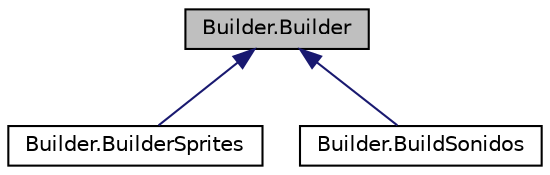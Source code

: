 digraph "Builder.Builder"
{
 // LATEX_PDF_SIZE
  edge [fontname="Helvetica",fontsize="10",labelfontname="Helvetica",labelfontsize="10"];
  node [fontname="Helvetica",fontsize="10",shape=record];
  Node1 [label="Builder.Builder",height=0.2,width=0.4,color="black", fillcolor="grey75", style="filled", fontcolor="black",tooltip=" "];
  Node1 -> Node2 [dir="back",color="midnightblue",fontsize="10",style="solid",fontname="Helvetica"];
  Node2 [label="Builder.BuilderSprites",height=0.2,width=0.4,color="black", fillcolor="white", style="filled",URL="$class_builder_1_1_builder_sprites.html",tooltip=" "];
  Node1 -> Node3 [dir="back",color="midnightblue",fontsize="10",style="solid",fontname="Helvetica"];
  Node3 [label="Builder.BuildSonidos",height=0.2,width=0.4,color="black", fillcolor="white", style="filled",URL="$class_builder_1_1_build_sonidos.html",tooltip=" "];
}

